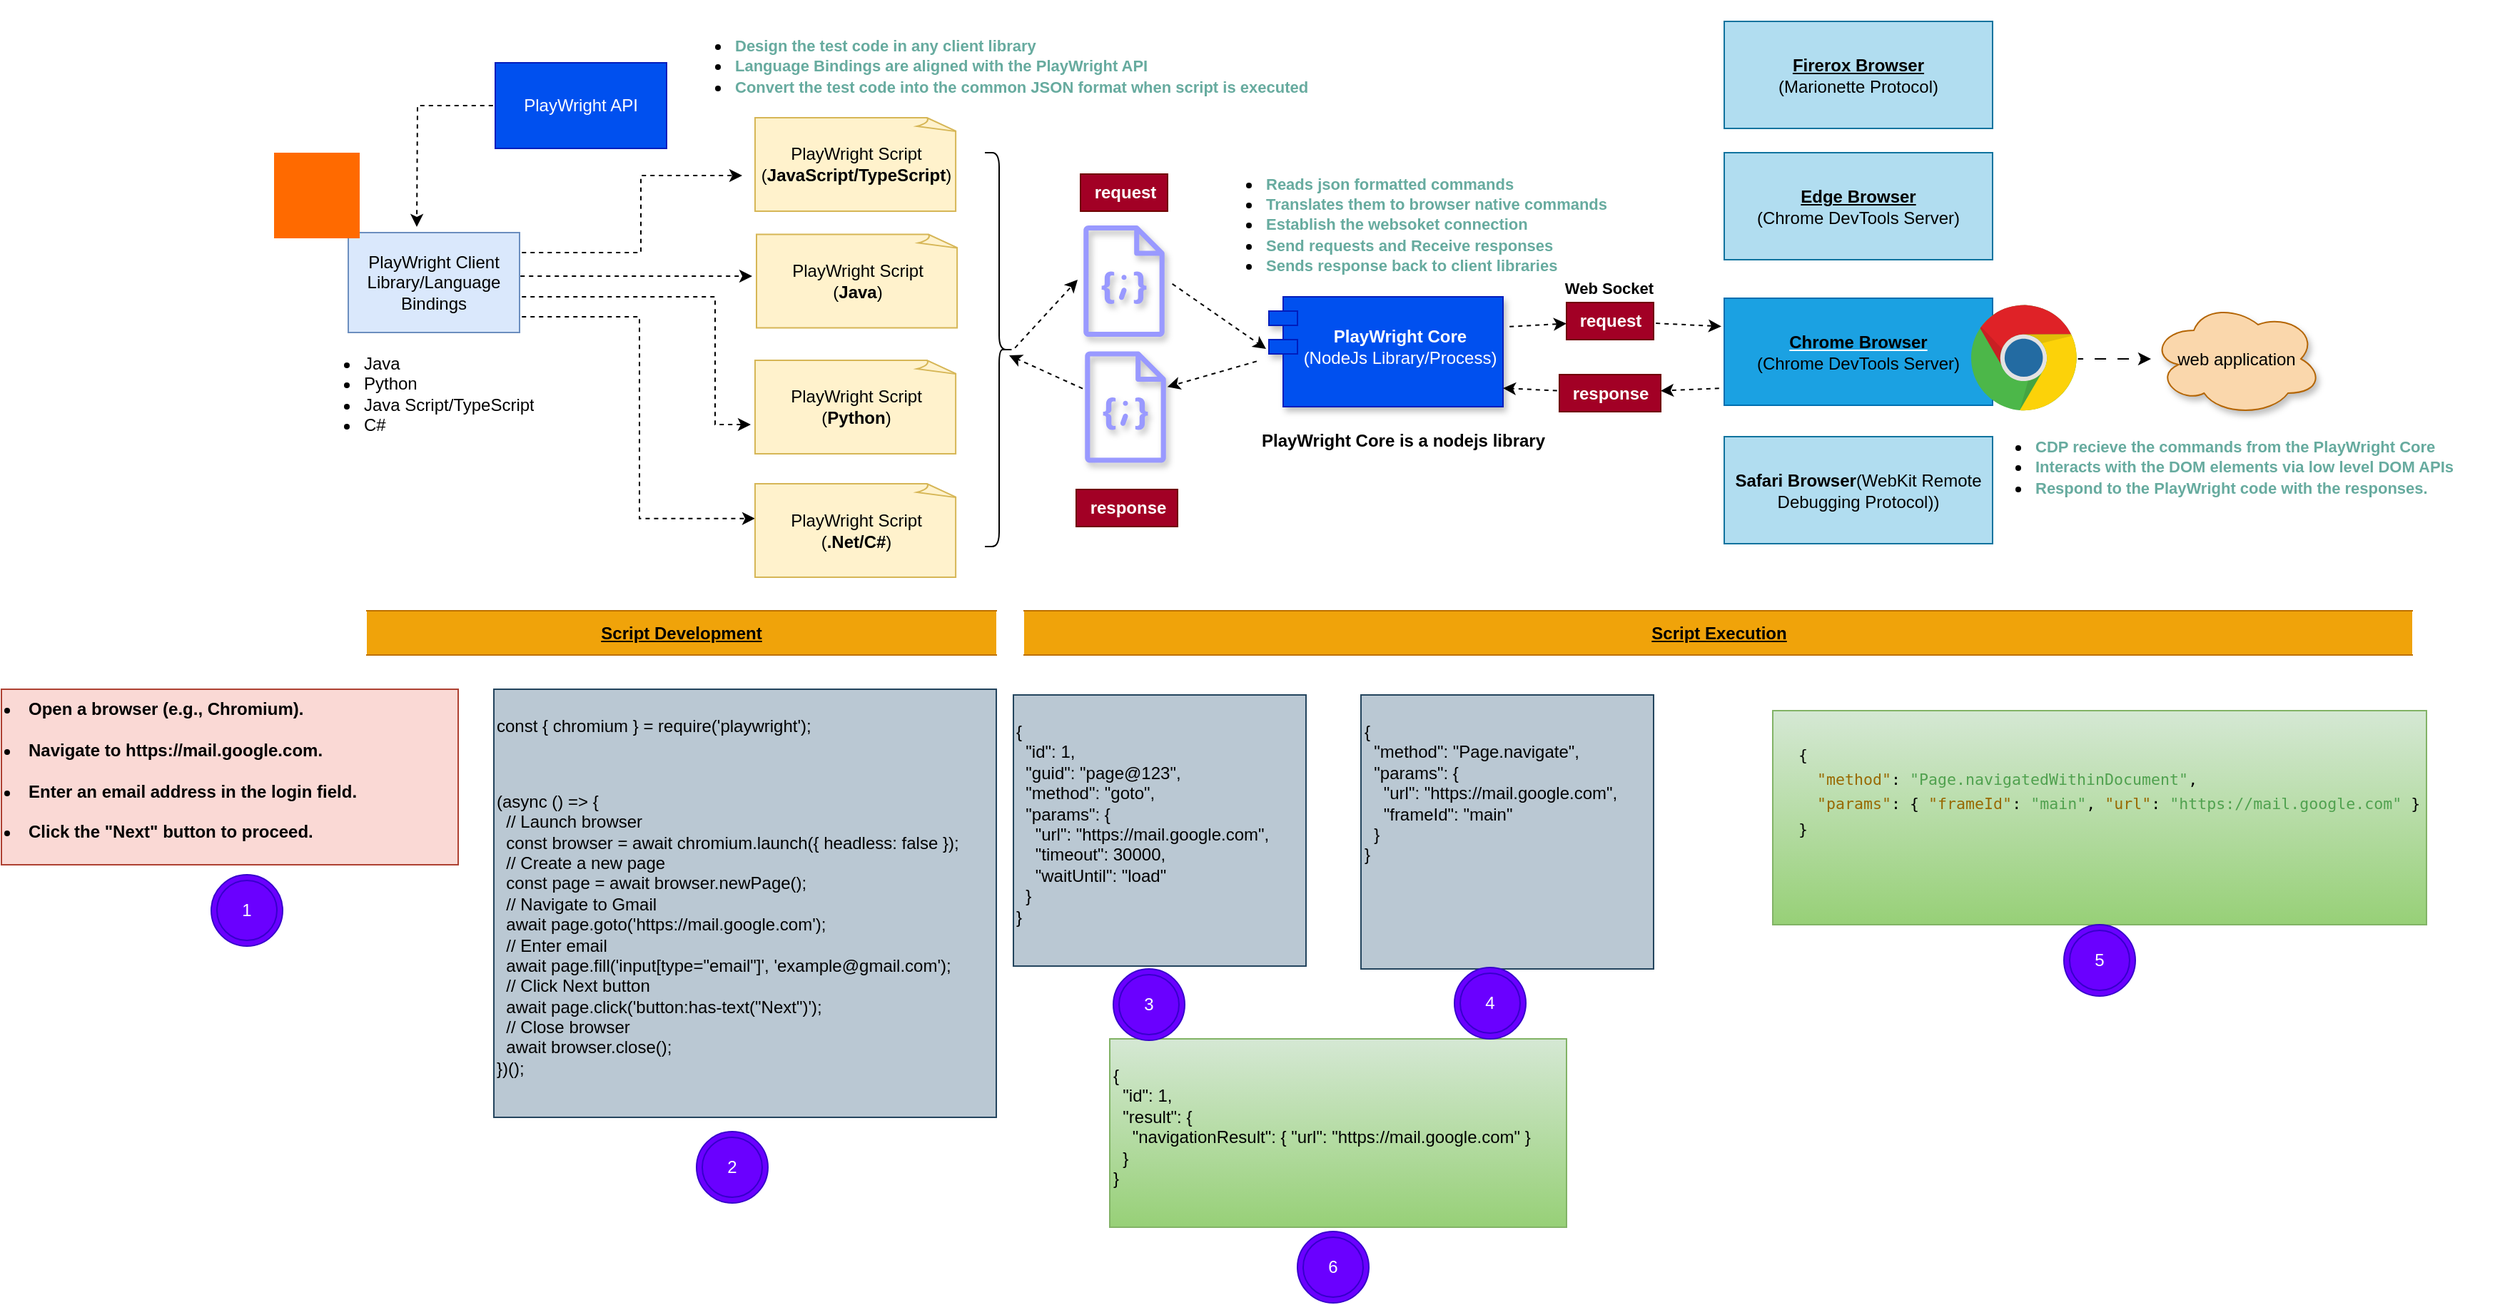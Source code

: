 <mxfile version="27.0.9">
  <diagram id="WBweFGNQKUQeWtfyckFX" name="Architecture">
    <mxGraphModel dx="1841" dy="467" grid="0" gridSize="10" guides="1" tooltips="1" connect="1" arrows="1" fold="1" page="1" pageScale="1" pageWidth="850" pageHeight="1100" background="none" math="0" shadow="0">
      <root>
        <mxCell id="0" />
        <mxCell id="1" parent="0" />
        <mxCell id="GkXE19n-aq0wxK2fDRrD-16" value="" style="edgeStyle=orthogonalEdgeStyle;rounded=0;orthogonalLoop=1;jettySize=auto;html=1;dashed=1;flowAnimation=1;" parent="1" source="2" edge="1">
          <mxGeometry relative="1" as="geometry">
            <mxPoint x="335" y="182" as="targetPoint" />
            <Array as="points">
              <mxPoint x="264" y="236" />
              <mxPoint x="264" y="182" />
            </Array>
          </mxGeometry>
        </mxCell>
        <mxCell id="2" value="PlayWright Client Library/Language Bindings" style="rounded=0;whiteSpace=wrap;html=1;fillColor=#dae8fc;strokeColor=#6c8ebf;" parent="1" vertex="1">
          <mxGeometry x="59" y="222" width="120" height="70" as="geometry" />
        </mxCell>
        <mxCell id="GkXE19n-aq0wxK2fDRrD-10" style="edgeStyle=orthogonalEdgeStyle;rounded=0;orthogonalLoop=1;jettySize=auto;html=1;dashed=1;flowAnimation=1;" parent="1" source="GkXE19n-aq0wxK2fDRrD-3" edge="1">
          <mxGeometry relative="1" as="geometry">
            <mxPoint x="107" y="218" as="targetPoint" />
          </mxGeometry>
        </mxCell>
        <mxCell id="GkXE19n-aq0wxK2fDRrD-3" value="PlayWright API" style="rounded=0;whiteSpace=wrap;html=1;fillColor=#0050ef;strokeColor=#001DBC;fontColor=#ffffff;" parent="1" vertex="1">
          <mxGeometry x="162" y="103" width="120" height="60" as="geometry" />
        </mxCell>
        <mxCell id="GkXE19n-aq0wxK2fDRrD-4" value="&lt;ul&gt;&lt;li&gt;Java&lt;/li&gt;&lt;li&gt;Python&lt;/li&gt;&lt;li&gt;Java Script/TypeScript&lt;/li&gt;&lt;li&gt;&lt;span style=&quot;background-color: transparent; color: light-dark(rgb(0, 0, 0), rgb(255, 255, 255));&quot;&gt;C#&lt;/span&gt;&lt;/li&gt;&lt;/ul&gt;" style="text;strokeColor=none;fillColor=none;html=1;whiteSpace=wrap;verticalAlign=middle;overflow=hidden;" parent="1" vertex="1">
          <mxGeometry x="28" y="271" width="174" height="127" as="geometry" />
        </mxCell>
        <mxCell id="GkXE19n-aq0wxK2fDRrD-19" value="PlayWright Script&lt;br&gt;(&lt;b&gt;JavaScript/TypeScript&lt;/b&gt;)" style="whiteSpace=wrap;html=1;shape=mxgraph.basic.document;fillColor=#fff2cc;strokeColor=#d6b656;" parent="1" vertex="1">
          <mxGeometry x="344" y="141.5" width="142" height="65.5" as="geometry" />
        </mxCell>
        <mxCell id="zaAtNCAkJqnbsfX8qOx8-2" value="web application" style="ellipse;shape=cloud;whiteSpace=wrap;html=1;fillColor=#fad7ac;strokeColor=#b46504;shadow=1;" parent="1" vertex="1">
          <mxGeometry x="1322" y="270.5" width="120" height="80" as="geometry" />
        </mxCell>
        <mxCell id="J-aP12uEcNvLmfoxGy7O-5" value="" style="edgeStyle=orthogonalEdgeStyle;rounded=0;orthogonalLoop=1;jettySize=auto;html=1;dashed=1;flowAnimation=1;entryX=0;entryY=0.372;entryDx=0;entryDy=0;entryPerimeter=0;" edge="1" parent="1" target="J-aP12uEcNvLmfoxGy7O-10">
          <mxGeometry relative="1" as="geometry">
            <mxPoint x="338" y="454" as="targetPoint" />
            <Array as="points">
              <mxPoint x="263" y="281" />
              <mxPoint x="263" y="422" />
            </Array>
            <mxPoint x="179" y="281" as="sourcePoint" />
          </mxGeometry>
        </mxCell>
        <mxCell id="J-aP12uEcNvLmfoxGy7O-6" value="" style="edgeStyle=orthogonalEdgeStyle;rounded=0;orthogonalLoop=1;jettySize=auto;html=1;dashed=1;flowAnimation=1;entryX=0;entryY=0.5;entryDx=0;entryDy=0;entryPerimeter=0;" edge="1" parent="1">
          <mxGeometry relative="1" as="geometry">
            <mxPoint x="341" y="356.5" as="targetPoint" />
            <Array as="points">
              <mxPoint x="316" y="267.5" />
              <mxPoint x="316" y="356.5" />
            </Array>
            <mxPoint x="179" y="267" as="sourcePoint" />
          </mxGeometry>
        </mxCell>
        <mxCell id="J-aP12uEcNvLmfoxGy7O-9" style="edgeStyle=orthogonalEdgeStyle;rounded=0;orthogonalLoop=1;jettySize=auto;html=1;dashed=1;flowAnimation=1;" edge="1" parent="1">
          <mxGeometry relative="1" as="geometry">
            <mxPoint x="342" y="252.5" as="targetPoint" />
            <mxPoint x="179" y="251.5" as="sourcePoint" />
            <Array as="points">
              <mxPoint x="179" y="252.5" />
              <mxPoint x="334" y="252.5" />
            </Array>
          </mxGeometry>
        </mxCell>
        <mxCell id="J-aP12uEcNvLmfoxGy7O-10" value="PlayWright Script&lt;br&gt;(&lt;b&gt;.Net/C#&lt;/b&gt;)" style="whiteSpace=wrap;html=1;shape=mxgraph.basic.document;fillColor=#fff2cc;strokeColor=#d6b656;" vertex="1" parent="1">
          <mxGeometry x="344" y="398" width="142" height="65.5" as="geometry" />
        </mxCell>
        <mxCell id="J-aP12uEcNvLmfoxGy7O-11" value="PlayWright Script&lt;br&gt;(&lt;b&gt;Java&lt;/b&gt;)" style="whiteSpace=wrap;html=1;shape=mxgraph.basic.document;fillColor=#fff2cc;strokeColor=#d6b656;" vertex="1" parent="1">
          <mxGeometry x="345" y="223.25" width="142" height="65.5" as="geometry" />
        </mxCell>
        <mxCell id="J-aP12uEcNvLmfoxGy7O-12" value="PlayWright Script&lt;br&gt;(&lt;b&gt;Python&lt;/b&gt;)" style="whiteSpace=wrap;html=1;shape=mxgraph.basic.document;fillColor=#fff2cc;strokeColor=#d6b656;" vertex="1" parent="1">
          <mxGeometry x="344" y="311.5" width="142" height="65.5" as="geometry" />
        </mxCell>
        <mxCell id="J-aP12uEcNvLmfoxGy7O-14" value="&lt;div&gt;&lt;b&gt;&lt;br&gt;&lt;/b&gt;&lt;/div&gt;&lt;b&gt;PlayWright Core&lt;br&gt;&lt;/b&gt;(NodeJs Library/Process)" style="shape=module;align=left;spacingLeft=20;align=center;verticalAlign=top;whiteSpace=wrap;html=1;fillColor=#0050ef;strokeColor=#001DBC;fontColor=#ffffff;shadow=1;" vertex="1" parent="1">
          <mxGeometry x="704" y="267" width="164" height="77" as="geometry" />
        </mxCell>
        <mxCell id="J-aP12uEcNvLmfoxGy7O-15" value="" style="sketch=0;outlineConnect=0;fontColor=#232F3E;gradientColor=none;fillColor=#9999FF;strokeColor=none;dashed=0;verticalLabelPosition=bottom;verticalAlign=top;align=center;html=1;fontSize=12;fontStyle=0;aspect=fixed;pointerEvents=1;shape=mxgraph.aws4.json_script;shadow=1;" vertex="1" parent="1">
          <mxGeometry x="574" y="217" width="57" height="78" as="geometry" />
        </mxCell>
        <mxCell id="J-aP12uEcNvLmfoxGy7O-17" value="" style="shape=curlyBracket;whiteSpace=wrap;html=1;rounded=1;flipH=1;labelPosition=right;verticalLabelPosition=middle;align=left;verticalAlign=middle;" vertex="1" parent="1">
          <mxGeometry x="505" y="166" width="20" height="276" as="geometry" />
        </mxCell>
        <mxCell id="J-aP12uEcNvLmfoxGy7O-20" value="" style="endArrow=classic;html=1;rounded=0;flowAnimation=1;strokeWidth=1;dashed=1;" edge="1" parent="1">
          <mxGeometry width="50" height="50" relative="1" as="geometry">
            <mxPoint x="635" y="257" as="sourcePoint" />
            <mxPoint x="702" y="303.5" as="targetPoint" />
          </mxGeometry>
        </mxCell>
        <mxCell id="J-aP12uEcNvLmfoxGy7O-23" value="" style="endArrow=classic;html=1;rounded=0;flowAnimation=1;strokeWidth=1;dashed=1;entryX=-0.073;entryY=0.487;entryDx=0;entryDy=0;entryPerimeter=0;" edge="1" parent="1" target="J-aP12uEcNvLmfoxGy7O-15">
          <mxGeometry width="50" height="50" relative="1" as="geometry">
            <mxPoint x="525" y="304" as="sourcePoint" />
            <mxPoint x="566" y="303.5" as="targetPoint" />
          </mxGeometry>
        </mxCell>
        <mxCell id="J-aP12uEcNvLmfoxGy7O-24" value="&lt;b&gt;&lt;u&gt;&lt;font style=&quot;color: rgb(0, 0, 0);&quot;&gt;Chrome Browser&lt;/font&gt;&lt;/u&gt;&lt;/b&gt;&lt;div&gt;&lt;font style=&quot;color: rgb(0, 0, 0);&quot;&gt;(Chrome DevTools Server)&lt;/font&gt;&lt;/div&gt;" style="rounded=0;whiteSpace=wrap;html=1;fillColor=#1ba1e2;strokeColor=#006EAF;fontColor=#ffffff;" vertex="1" parent="1">
          <mxGeometry x="1023" y="268" width="188" height="75" as="geometry" />
        </mxCell>
        <mxCell id="J-aP12uEcNvLmfoxGy7O-54" value="" style="edgeStyle=orthogonalEdgeStyle;rounded=0;orthogonalLoop=1;jettySize=auto;html=1;flowAnimation=1;" edge="1" parent="1" source="J-aP12uEcNvLmfoxGy7O-58" target="zaAtNCAkJqnbsfX8qOx8-2">
          <mxGeometry relative="1" as="geometry">
            <mxPoint x="1240" y="310.5" as="sourcePoint" />
          </mxGeometry>
        </mxCell>
        <mxCell id="J-aP12uEcNvLmfoxGy7O-30" value="" style="endArrow=classic;html=1;rounded=0;flowAnimation=1;dashed=1;" edge="1" parent="1" source="J-aP12uEcNvLmfoxGy7O-36">
          <mxGeometry width="50" height="50" relative="1" as="geometry">
            <mxPoint x="1021" y="331" as="sourcePoint" />
            <mxPoint x="868" y="331" as="targetPoint" />
          </mxGeometry>
        </mxCell>
        <mxCell id="J-aP12uEcNvLmfoxGy7O-32" value="&lt;font style=&quot;font-size: 11px;&quot;&gt;Web Socket&lt;/font&gt;" style="text;strokeColor=none;fillColor=none;html=1;fontSize=24;fontStyle=1;verticalAlign=middle;align=center;" vertex="1" parent="1">
          <mxGeometry x="892" y="237" width="100" height="40" as="geometry" />
        </mxCell>
        <mxCell id="J-aP12uEcNvLmfoxGy7O-34" value="" style="endArrow=classic;html=1;rounded=0;flowAnimation=1;dashed=1;" edge="1" parent="1" source="J-aP12uEcNvLmfoxGy7O-35">
          <mxGeometry width="50" height="50" relative="1" as="geometry">
            <mxPoint x="861" y="287.75" as="sourcePoint" />
            <mxPoint x="1021" y="287.75" as="targetPoint" />
          </mxGeometry>
        </mxCell>
        <mxCell id="J-aP12uEcNvLmfoxGy7O-37" value="" style="endArrow=classic;html=1;rounded=0;flowAnimation=1;dashed=1;" edge="1" parent="1" target="J-aP12uEcNvLmfoxGy7O-36">
          <mxGeometry width="50" height="50" relative="1" as="geometry">
            <mxPoint x="1021" y="331" as="sourcePoint" />
            <mxPoint x="868" y="331" as="targetPoint" />
          </mxGeometry>
        </mxCell>
        <mxCell id="J-aP12uEcNvLmfoxGy7O-36" value="&lt;b&gt;response&lt;/b&gt;" style="text;html=1;align=center;verticalAlign=middle;resizable=0;points=[];autosize=1;strokeColor=#6F0000;fillColor=#a20025;fontColor=#ffffff;" vertex="1" parent="1">
          <mxGeometry x="907.5" y="321.5" width="71" height="26" as="geometry" />
        </mxCell>
        <mxCell id="J-aP12uEcNvLmfoxGy7O-39" value="" style="endArrow=classic;html=1;rounded=0;flowAnimation=1;dashed=1;" edge="1" parent="1" target="J-aP12uEcNvLmfoxGy7O-35">
          <mxGeometry width="50" height="50" relative="1" as="geometry">
            <mxPoint x="871" y="288" as="sourcePoint" />
            <mxPoint x="1021" y="287.75" as="targetPoint" />
          </mxGeometry>
        </mxCell>
        <mxCell id="J-aP12uEcNvLmfoxGy7O-35" value="&lt;b&gt;request&lt;/b&gt;" style="text;html=1;align=center;verticalAlign=middle;resizable=0;points=[];autosize=1;strokeColor=#6F0000;fillColor=#a20025;fontColor=#ffffff;" vertex="1" parent="1">
          <mxGeometry x="912.5" y="271" width="61" height="26" as="geometry" />
        </mxCell>
        <mxCell id="J-aP12uEcNvLmfoxGy7O-40" value="" style="sketch=0;outlineConnect=0;fontColor=#232F3E;gradientColor=none;fillColor=#9999FF;strokeColor=none;dashed=0;verticalLabelPosition=bottom;verticalAlign=top;align=center;html=1;fontSize=12;fontStyle=0;aspect=fixed;pointerEvents=1;shape=mxgraph.aws4.json_script;shadow=1;" vertex="1" parent="1">
          <mxGeometry x="575" y="305.25" width="57" height="78" as="geometry" />
        </mxCell>
        <mxCell id="J-aP12uEcNvLmfoxGy7O-41" value="&lt;b&gt;response&lt;/b&gt;" style="text;html=1;align=center;verticalAlign=middle;resizable=0;points=[];autosize=1;strokeColor=#6F0000;fillColor=#a20025;fontColor=#ffffff;" vertex="1" parent="1">
          <mxGeometry x="569" y="402" width="71" height="26" as="geometry" />
        </mxCell>
        <mxCell id="J-aP12uEcNvLmfoxGy7O-42" value="&lt;b&gt;request&lt;/b&gt;" style="text;html=1;align=center;verticalAlign=middle;resizable=0;points=[];autosize=1;strokeColor=#6F0000;fillColor=#a20025;fontColor=#ffffff;" vertex="1" parent="1">
          <mxGeometry x="572" y="181" width="61" height="26" as="geometry" />
        </mxCell>
        <mxCell id="J-aP12uEcNvLmfoxGy7O-44" value="" style="endArrow=classic;html=1;rounded=0;flowAnimation=1;strokeWidth=1;dashed=1;" edge="1" parent="1">
          <mxGeometry width="50" height="50" relative="1" as="geometry">
            <mxPoint x="697" y="311.75" as="sourcePoint" />
            <mxPoint x="632.864" y="330.124" as="targetPoint" />
          </mxGeometry>
        </mxCell>
        <mxCell id="J-aP12uEcNvLmfoxGy7O-46" value="" style="endArrow=classic;html=1;rounded=0;flowAnimation=1;strokeWidth=1;dashed=1;" edge="1" parent="1">
          <mxGeometry width="50" height="50" relative="1" as="geometry">
            <mxPoint x="575" y="332" as="sourcePoint" />
            <mxPoint x="522" y="308" as="targetPoint" />
          </mxGeometry>
        </mxCell>
        <mxCell id="J-aP12uEcNvLmfoxGy7O-48" value="" style="points=[];aspect=fixed;html=1;align=center;shadow=0;dashed=0;fillColor=#FF6A00;strokeColor=none;shape=mxgraph.alibaba_cloud.user;" vertex="1" parent="1">
          <mxGeometry x="7" y="166" width="60" height="60" as="geometry" />
        </mxCell>
        <mxCell id="J-aP12uEcNvLmfoxGy7O-50" value="&lt;b&gt;&lt;u&gt;Script Development&lt;/u&gt;&lt;/b&gt;" style="shape=partialRectangle;whiteSpace=wrap;html=1;left=0;right=0;fillColor=#f0a30a;strokeColor=#BD7000;fontColor=#000000;" vertex="1" parent="1">
          <mxGeometry x="72" y="487" width="441" height="31" as="geometry" />
        </mxCell>
        <mxCell id="J-aP12uEcNvLmfoxGy7O-53" value="&lt;b&gt;&lt;u&gt;Script Execution&lt;/u&gt;&lt;/b&gt;" style="shape=partialRectangle;whiteSpace=wrap;html=1;left=0;right=0;fillColor=#f0a30a;strokeColor=#BD7000;fontColor=#000000;" vertex="1" parent="1">
          <mxGeometry x="532.5" y="487" width="972.5" height="31" as="geometry" />
        </mxCell>
        <mxCell id="J-aP12uEcNvLmfoxGy7O-55" value="&lt;b&gt;&lt;u style=&quot;&quot;&gt;&lt;font style=&quot;color: rgb(0, 0, 0);&quot;&gt;Edge Browser&lt;/font&gt;&lt;/u&gt;&lt;/b&gt;&lt;div style=&quot;color: rgb(255, 255, 255);&quot;&gt;&lt;span style=&quot;background-color: transparent;&quot;&gt;&lt;font style=&quot;color: rgb(0, 0, 0);&quot;&gt;(Chrome DevTools Server)&lt;/font&gt;&lt;/span&gt;&lt;/div&gt;" style="rounded=0;whiteSpace=wrap;html=1;fillColor=#b1ddf0;strokeColor=#10739e;" vertex="1" parent="1">
          <mxGeometry x="1023" y="166" width="188" height="75" as="geometry" />
        </mxCell>
        <mxCell id="J-aP12uEcNvLmfoxGy7O-56" value="&lt;font style=&quot;color: rgb(0, 0, 0);&quot;&gt;&lt;b&gt;Safari Browser&lt;/b&gt;&lt;span style=&quot;background-color: transparent;&quot;&gt;(WebKit Remote Debugging Protocol)&lt;/span&gt;)&lt;/font&gt;" style="rounded=0;whiteSpace=wrap;html=1;fillColor=#b1ddf0;strokeColor=#10739e;" vertex="1" parent="1">
          <mxGeometry x="1023" y="365" width="188" height="75" as="geometry" />
        </mxCell>
        <mxCell id="J-aP12uEcNvLmfoxGy7O-57" value="&lt;b&gt;&lt;u&gt;Firerox Browser&lt;/u&gt;&lt;/b&gt;&lt;div&gt;(Marionette Protocol)&lt;/div&gt;" style="rounded=0;whiteSpace=wrap;html=1;fillColor=#b1ddf0;strokeColor=#10739e;" vertex="1" parent="1">
          <mxGeometry x="1023" y="74" width="188" height="75" as="geometry" />
        </mxCell>
        <mxCell id="J-aP12uEcNvLmfoxGy7O-59" value="" style="edgeStyle=orthogonalEdgeStyle;rounded=0;orthogonalLoop=1;jettySize=auto;html=1;flowAnimation=1;" edge="1" parent="1" target="J-aP12uEcNvLmfoxGy7O-58">
          <mxGeometry relative="1" as="geometry">
            <mxPoint x="1240" y="310.5" as="sourcePoint" />
            <mxPoint x="1322" y="311" as="targetPoint" />
          </mxGeometry>
        </mxCell>
        <mxCell id="J-aP12uEcNvLmfoxGy7O-58" value="" style="dashed=0;outlineConnect=0;html=1;align=center;labelPosition=center;verticalLabelPosition=bottom;verticalAlign=top;shape=mxgraph.weblogos.chrome" vertex="1" parent="1">
          <mxGeometry x="1196" y="272.8" width="74.8" height="75.4" as="geometry" />
        </mxCell>
        <mxCell id="J-aP12uEcNvLmfoxGy7O-61" value="&lt;b&gt;PlayWright Core is a nodejs library&lt;/b&gt;" style="text;strokeColor=none;fillColor=none;align=left;verticalAlign=middle;spacingLeft=4;spacingRight=4;overflow=hidden;points=[[0,0.5],[1,0.5]];portConstraint=eastwest;rotatable=0;whiteSpace=wrap;html=1;" vertex="1" parent="1">
          <mxGeometry x="692.5" y="353.25" width="215" height="30" as="geometry" />
        </mxCell>
        <mxCell id="J-aP12uEcNvLmfoxGy7O-62" value="&lt;ul&gt;&lt;li&gt;&lt;span style=&quot;background-color: transparent;&quot;&gt;&lt;span style=&quot;&quot;&gt;&lt;font style=&quot;font-size: 11px; color: rgb(103, 171, 159);&quot;&gt;&lt;b&gt;Reads json formatted commands&lt;/b&gt;&lt;/font&gt;&lt;/span&gt;&lt;/span&gt;&lt;/li&gt;&lt;li&gt;&lt;span&gt;&lt;font style=&quot;font-size: 11px; color: rgb(103, 171, 159);&quot;&gt;&lt;b&gt;Translates them to browser native commands&lt;/b&gt;&lt;/font&gt;&lt;/span&gt;&lt;/li&gt;&lt;li&gt;&lt;span&gt;&lt;font style=&quot;font-size: 11px; color: rgb(103, 171, 159);&quot;&gt;&lt;b&gt;Establish the websoket connection&lt;/b&gt;&lt;/font&gt;&lt;/span&gt;&lt;/li&gt;&lt;li&gt;&lt;span&gt;&lt;font style=&quot;font-size: 11px; color: rgb(103, 171, 159);&quot;&gt;&lt;b&gt;Send requests and Receive responses&lt;/b&gt;&lt;/font&gt;&lt;/span&gt;&lt;/li&gt;&lt;li&gt;&lt;span&gt;&lt;font style=&quot;font-size: 11px; color: rgb(103, 171, 159);&quot;&gt;&lt;b&gt;Sends response back to client libraries&amp;nbsp;&lt;/b&gt;&lt;/font&gt;&lt;/span&gt;&lt;/li&gt;&lt;/ul&gt;" style="text;strokeColor=none;fillColor=none;html=1;whiteSpace=wrap;verticalAlign=middle;overflow=hidden;strokeWidth=1;shadow=0;fontStyle=0" vertex="1" parent="1">
          <mxGeometry x="660" y="166" width="311" height="92" as="geometry" />
        </mxCell>
        <mxCell id="J-aP12uEcNvLmfoxGy7O-63" value="&lt;ul&gt;&lt;li&gt;&lt;b style=&quot;color: rgb(103, 171, 159); font-size: 11px; background-color: transparent;&quot;&gt;CDP recieve the commands from the PlayWright Core&lt;/b&gt;&lt;/li&gt;&lt;li&gt;&lt;b style=&quot;color: rgb(103, 171, 159); font-size: 11px; background-color: transparent;&quot;&gt;Interacts with the DOM elements via low level DOM APIs&lt;/b&gt;&lt;/li&gt;&lt;li&gt;&lt;b style=&quot;color: rgb(103, 171, 159); font-size: 11px; background-color: transparent;&quot;&gt;Respond to the PlayWright code with the responses.&amp;nbsp;&lt;/b&gt;&lt;/li&gt;&lt;/ul&gt;" style="text;strokeColor=none;fillColor=none;html=1;whiteSpace=wrap;verticalAlign=middle;overflow=hidden;strokeWidth=1;shadow=0;fontStyle=0" vertex="1" parent="1">
          <mxGeometry x="1198.5" y="340" width="367" height="92" as="geometry" />
        </mxCell>
        <mxCell id="J-aP12uEcNvLmfoxGy7O-64" value="&lt;ul&gt;&lt;li&gt;&lt;b style=&quot;color: rgb(103, 171, 159); font-size: 11px; background-color: transparent;&quot;&gt;Design the test code in any client library&lt;/b&gt;&lt;/li&gt;&lt;li&gt;&lt;b style=&quot;color: rgb(103, 171, 159); font-size: 11px; background-color: transparent;&quot;&gt;Language Bindings are aligned with the PlayWright API&lt;/b&gt;&lt;/li&gt;&lt;li&gt;&lt;b style=&quot;color: rgb(103, 171, 159); font-size: 11px; background-color: transparent;&quot;&gt;Convert the test code into the common JSON format when script is executed&lt;/b&gt;&lt;/li&gt;&lt;/ul&gt;" style="text;strokeColor=none;fillColor=none;html=1;whiteSpace=wrap;verticalAlign=middle;overflow=hidden;strokeWidth=1;shadow=0;fontStyle=0" vertex="1" parent="1">
          <mxGeometry x="288" y="59" width="481" height="92" as="geometry" />
        </mxCell>
        <UserObject label="&lt;li&gt;Open a browser (e.g., Chromium).&lt;/li&gt;&#xa;&lt;li&gt;Navigate to &lt;span&gt;https://mail.google.com&lt;/span&gt;.&lt;/li&gt;&#xa;&lt;li&gt;Enter an email address in the login field.&lt;/li&gt;&#xa;&lt;li&gt;Click the &quot;Next&quot; button to proceed.&lt;/li&gt;" link="&lt;li&gt;Open a browser (e.g., Chromium).&lt;/li&gt;&#xa;&lt;li&gt;Navigate to &lt;span&gt;https://mail.google.com&lt;/span&gt;.&lt;/li&gt;&#xa;&lt;li&gt;Enter an email address in the login field.&lt;/li&gt;&#xa;&lt;li&gt;Click the &quot;Next&quot; button to proceed.&lt;/li&gt;" id="J-aP12uEcNvLmfoxGy7O-65">
          <mxCell style="text;whiteSpace=wrap;html=1;fontStyle=1;fillColor=#fad9d5;strokeColor=#ae4132;" vertex="1" parent="1">
            <mxGeometry x="-184" y="542" width="320" height="123" as="geometry" />
          </mxCell>
        </UserObject>
        <UserObject label="&lt;p dir=&quot;auto&quot; style=&quot;white-space: pre-wrap;&quot;&gt;const { chromium } = require(&#39;playwright&#39;);&lt;/p&gt;&#xa;&lt;p dir=&quot;auto&quot; style=&quot;white-space: pre-wrap;&quot;&gt;(async () =&amp;gt; {&#xa;  // Launch browser&#xa;  const browser = await chromium.launch({ headless: false });&#xa;  // Create a new page&#xa;  const page = await browser.newPage();&#xa;  // Navigate to Gmail&#xa;  await page.goto(&#39;https://mail.google.com&#39;);&#xa;  // Enter email&#xa;  await page.fill(&#39;input[type=&quot;email&quot;]&#39;, &#39;example@gmail.com&#39;);&#xa;  // Click Next button&#xa;  await page.click(&#39;button:has-text(&quot;Next&quot;)&#39;);&#xa;  // Close browser&#xa;  await browser.close();&#xa;})();&lt;/p&gt;" link="&lt;p dir=&quot;auto&quot; style=&quot;white-space: pre-wrap;&quot;&gt;const { chromium } = require(&#39;playwright&#39;);&lt;/p&gt;&#xa;&lt;p dir=&quot;auto&quot; style=&quot;white-space: pre-wrap;&quot;&gt;(async () =&amp;gt; {&#xa;  // Launch browser&#xa;  const browser = await chromium.launch({ headless: false });&#xa;  // Create a new page&#xa;  const page = await browser.newPage();&#xa;  // Navigate to Gmail&#xa;  await page.goto(&#39;https://mail.google.com&#39;);&#xa;  // Enter email&#xa;  await page.fill(&#39;input[type=&quot;email&quot;]&#39;, &#39;example@gmail.com&#39;);&#xa;  // Click Next button&#xa;  await page.click(&#39;button:has-text(&quot;Next&quot;)&#39;);&#xa;  // Close browser&#xa;  await browser.close();&#xa;})();&lt;/p&gt;" id="J-aP12uEcNvLmfoxGy7O-66">
          <mxCell style="text;whiteSpace=wrap;html=1;fillColor=#bac8d3;strokeColor=#23445d;" vertex="1" parent="1">
            <mxGeometry x="161.003" y="541.997" width="352" height="300" as="geometry" />
          </mxCell>
        </UserObject>
        <UserObject label="&lt;p dir=&quot;auto&quot; style=&quot;white-space: pre-wrap;&quot;&gt;{&#xa;  &quot;id&quot;: 1,&#xa;  &quot;guid&quot;: &quot;page@123&quot;,&#xa;  &quot;method&quot;: &quot;goto&quot;,&#xa;  &quot;params&quot;: {&#xa;    &quot;url&quot;: &quot;https://mail.google.com&quot;,&#xa;    &quot;timeout&quot;: 30000,&#xa;    &quot;waitUntil&quot;: &quot;load&quot;&#xa;  }&#xa;}&lt;/p&gt;" link="&lt;p dir=&quot;auto&quot; style=&quot;white-space: pre-wrap;&quot;&gt;{&#xa;  &quot;id&quot;: 1,&#xa;  &quot;guid&quot;: &quot;page@123&quot;,&#xa;  &quot;method&quot;: &quot;goto&quot;,&#xa;  &quot;params&quot;: {&#xa;    &quot;url&quot;: &quot;https://mail.google.com&quot;,&#xa;    &quot;timeout&quot;: 30000,&#xa;    &quot;waitUntil&quot;: &quot;load&quot;&#xa;  }&#xa;}&lt;/p&gt;" id="J-aP12uEcNvLmfoxGy7O-69">
          <mxCell style="text;whiteSpace=wrap;html=1;fillColor=#bac8d3;strokeColor=#23445d;" vertex="1" parent="1">
            <mxGeometry x="524.997" y="545.997" width="205" height="190" as="geometry" />
          </mxCell>
        </UserObject>
        <UserObject label="&lt;p dir=&quot;auto&quot; style=&quot;white-space: pre-wrap;&quot;&gt;{&#xa;  &quot;method&quot;: &quot;Page.navigate&quot;,&#xa;  &quot;params&quot;: {&#xa;    &quot;url&quot;: &quot;https://mail.google.com&quot;,&#xa;    &quot;frameId&quot;: &quot;main&quot;&#xa;  }&#xa;}&lt;/p&gt;" link="&lt;p dir=&quot;auto&quot; style=&quot;white-space: pre-wrap;&quot;&gt;{&#xa;  &quot;method&quot;: &quot;Page.navigate&quot;,&#xa;  &quot;params&quot;: {&#xa;    &quot;url&quot;: &quot;https://mail.google.com&quot;,&#xa;    &quot;frameId&quot;: &quot;main&quot;&#xa;  }&#xa;}&lt;/p&gt;" id="J-aP12uEcNvLmfoxGy7O-70">
          <mxCell style="text;whiteSpace=wrap;html=1;fillColor=#bac8d3;strokeColor=#23445d;" vertex="1" parent="1">
            <mxGeometry x="768.5" y="546" width="205" height="192" as="geometry" />
          </mxCell>
        </UserObject>
        <UserObject label="&lt;div dir=&quot;auto&quot;&gt;&lt;div&gt;&lt;div style=&quot;display: block; overflow-x: auto; padding: 16px; color: var(--fg-primary); background: var(--surface-l1); border-radius: 0px 0px 12px 12px; border-top: none; border-right-color: ; border-right-style: ; border-right-width: ; border-bottom-color: ; border-bottom-style: ; border-bottom-width: ; border-left-color: ; border-left-style: ; border-left-width: ; border-image-source: ; border-image-slice: ; border-image-width: ; border-image-outset: ; border-image-repeat: ; margin-top: 0px; font-size: 0.9em; font-family: var(--font-ibm-plex-mono); line-height: 1.5em;&quot;&gt;&lt;code style=&quot;white-space: pre; line-height: inherit; font-size: inherit;&quot;&gt;&lt;span&gt;{&lt;br&gt;&lt;/span&gt;&lt;span&gt;  &lt;/span&gt;&lt;span style=&quot;color: rgb(152, 104, 1);&quot;&gt;&quot;method&quot;&lt;/span&gt;&lt;span&gt;: &lt;/span&gt;&lt;span style=&quot;color: rgb(80, 161, 79);&quot;&gt;&quot;Page.navigatedWithinDocument&quot;&lt;/span&gt;&lt;span&gt;,&lt;br&gt;&lt;/span&gt;&lt;span&gt;  &lt;/span&gt;&lt;span style=&quot;color: rgb(152, 104, 1);&quot;&gt;&quot;params&quot;&lt;/span&gt;&lt;span&gt;: { &lt;/span&gt;&lt;span style=&quot;color: rgb(152, 104, 1);&quot;&gt;&quot;frameId&quot;&lt;/span&gt;&lt;span&gt;: &lt;/span&gt;&lt;span style=&quot;color: rgb(80, 161, 79);&quot;&gt;&quot;main&quot;&lt;/span&gt;&lt;span&gt;, &lt;/span&gt;&lt;span style=&quot;color: rgb(152, 104, 1);&quot;&gt;&quot;url&quot;&lt;/span&gt;&lt;span&gt;: &lt;/span&gt;&lt;span style=&quot;color: rgb(80, 161, 79);&quot;&gt;&quot;https://mail.google.com&quot;&lt;/span&gt;&lt;span&gt; }&lt;br&gt;&lt;/span&gt;}&lt;/code&gt;&lt;/div&gt;&lt;div&gt;&lt;/div&gt;&lt;div&gt;&lt;/div&gt;&lt;/div&gt;&lt;/div&gt;&lt;br&gt;&lt;div dir=&quot;auto&quot;&gt;&lt;br&gt;&lt;/div&gt;" link="&lt;div dir=&quot;auto&quot;&gt;&lt;div&gt;&lt;div style=&quot;display: block; overflow-x: auto; padding: 16px; color: var(--fg-primary); background: var(--surface-l1); border-radius: 0px 0px 12px 12px; border-top: none; border-right-color: ; border-right-style: ; border-right-width: ; border-bottom-color: ; border-bottom-style: ; border-bottom-width: ; border-left-color: ; border-left-style: ; border-left-width: ; border-image-source: ; border-image-slice: ; border-image-width: ; border-image-outset: ; border-image-repeat: ; margin-top: 0px; font-size: 0.9em; font-family: var(--font-ibm-plex-mono); line-height: 1.5em;&quot;&gt;&lt;code style=&quot;white-space: pre; line-height: inherit; font-size: inherit;&quot;&gt;&lt;span&gt;{&#xa;&lt;/span&gt;&lt;span&gt;  &lt;/span&gt;&lt;span style=&quot;color: rgb(152, 104, 1);&quot;&gt;&quot;method&quot;&lt;/span&gt;&lt;span&gt;: &lt;/span&gt;&lt;span style=&quot;color: rgb(80, 161, 79);&quot;&gt;&quot;Page.navigatedWithinDocument&quot;&lt;/span&gt;&lt;span&gt;,&#xa;&lt;/span&gt;&lt;span&gt;  &lt;/span&gt;&lt;span style=&quot;color: rgb(152, 104, 1);&quot;&gt;&quot;params&quot;&lt;/span&gt;&lt;span&gt;: { &lt;/span&gt;&lt;span style=&quot;color: rgb(152, 104, 1);&quot;&gt;&quot;frameId&quot;&lt;/span&gt;&lt;span&gt;: &lt;/span&gt;&lt;span style=&quot;color: rgb(80, 161, 79);&quot;&gt;&quot;main&quot;&lt;/span&gt;&lt;span&gt;, &lt;/span&gt;&lt;span style=&quot;color: rgb(152, 104, 1);&quot;&gt;&quot;url&quot;&lt;/span&gt;&lt;span&gt;: &lt;/span&gt;&lt;span style=&quot;color: rgb(80, 161, 79);&quot;&gt;&quot;https://mail.google.com&quot;&lt;/span&gt;&lt;span&gt; }&#xa;&lt;/span&gt;}&lt;/code&gt;&lt;/div&gt;&lt;div&gt;&lt;/div&gt;&lt;div&gt;&lt;/div&gt;&lt;/div&gt;&lt;/div&gt;&#xa;&lt;div dir=&quot;auto&quot;&gt;&lt;div&gt;&lt;div&gt;&lt;span&gt;json&lt;/span&gt;&lt;/div&gt;&lt;/div&gt;&lt;/div&gt;" id="J-aP12uEcNvLmfoxGy7O-71">
          <mxCell style="text;whiteSpace=wrap;html=1;fillColor=#d5e8d4;strokeColor=#82b366;gradientColor=#97d077;" vertex="1" parent="1">
            <mxGeometry x="1056.997" y="557.003" width="458" height="150" as="geometry" />
          </mxCell>
        </UserObject>
        <UserObject label="&lt;p dir=&quot;auto&quot; style=&quot;white-space: pre-wrap;&quot;&gt;{&#xa;  &quot;id&quot;: 1,&#xa;  &quot;result&quot;: {&#xa;    &quot;navigationResult&quot;: { &quot;url&quot;: &quot;https://mail.google.com&quot; }&#xa;  }&#xa;}&lt;/p&gt;" link="&lt;p dir=&quot;auto&quot; style=&quot;white-space: pre-wrap;&quot;&gt;{&#xa;  &quot;id&quot;: 1,&#xa;  &quot;result&quot;: {&#xa;    &quot;navigationResult&quot;: { &quot;url&quot;: &quot;https://mail.google.com&quot; }&#xa;  }&#xa;}&lt;/p&gt;" id="J-aP12uEcNvLmfoxGy7O-72">
          <mxCell style="text;whiteSpace=wrap;html=1;fillColor=#d5e8d4;gradientColor=#97d077;strokeColor=#82b366;" vertex="1" parent="1">
            <mxGeometry x="592.5" y="787" width="320" height="132" as="geometry" />
          </mxCell>
        </UserObject>
        <mxCell id="J-aP12uEcNvLmfoxGy7O-73" value="1" style="ellipse;shape=doubleEllipse;whiteSpace=wrap;html=1;aspect=fixed;fillColor=#6a00ff;fontColor=#ffffff;strokeColor=#3700CC;" vertex="1" parent="1">
          <mxGeometry x="-37" y="672" width="50" height="50" as="geometry" />
        </mxCell>
        <mxCell id="J-aP12uEcNvLmfoxGy7O-74" value="2" style="ellipse;shape=doubleEllipse;whiteSpace=wrap;html=1;aspect=fixed;fillColor=#6a00ff;fontColor=#ffffff;strokeColor=#3700CC;" vertex="1" parent="1">
          <mxGeometry x="303" y="852" width="50" height="50" as="geometry" />
        </mxCell>
        <mxCell id="J-aP12uEcNvLmfoxGy7O-75" value="3" style="ellipse;shape=doubleEllipse;whiteSpace=wrap;html=1;aspect=fixed;fillColor=#6a00ff;fontColor=#ffffff;strokeColor=#3700CC;" vertex="1" parent="1">
          <mxGeometry x="595" y="738" width="50" height="50" as="geometry" />
        </mxCell>
        <mxCell id="J-aP12uEcNvLmfoxGy7O-76" value="4" style="ellipse;shape=doubleEllipse;whiteSpace=wrap;html=1;aspect=fixed;fillColor=#6a00ff;fontColor=#ffffff;strokeColor=#3700CC;" vertex="1" parent="1">
          <mxGeometry x="834" y="737" width="50" height="50" as="geometry" />
        </mxCell>
        <mxCell id="J-aP12uEcNvLmfoxGy7O-77" value="5" style="ellipse;shape=doubleEllipse;whiteSpace=wrap;html=1;aspect=fixed;fillColor=#6a00ff;fontColor=#ffffff;strokeColor=#3700CC;" vertex="1" parent="1">
          <mxGeometry x="1261" y="707" width="50" height="50" as="geometry" />
        </mxCell>
        <mxCell id="J-aP12uEcNvLmfoxGy7O-78" value="6" style="ellipse;shape=doubleEllipse;whiteSpace=wrap;html=1;aspect=fixed;fillColor=#6a00ff;fontColor=#ffffff;strokeColor=#3700CC;" vertex="1" parent="1">
          <mxGeometry x="724" y="922" width="50" height="50" as="geometry" />
        </mxCell>
      </root>
    </mxGraphModel>
  </diagram>
</mxfile>
